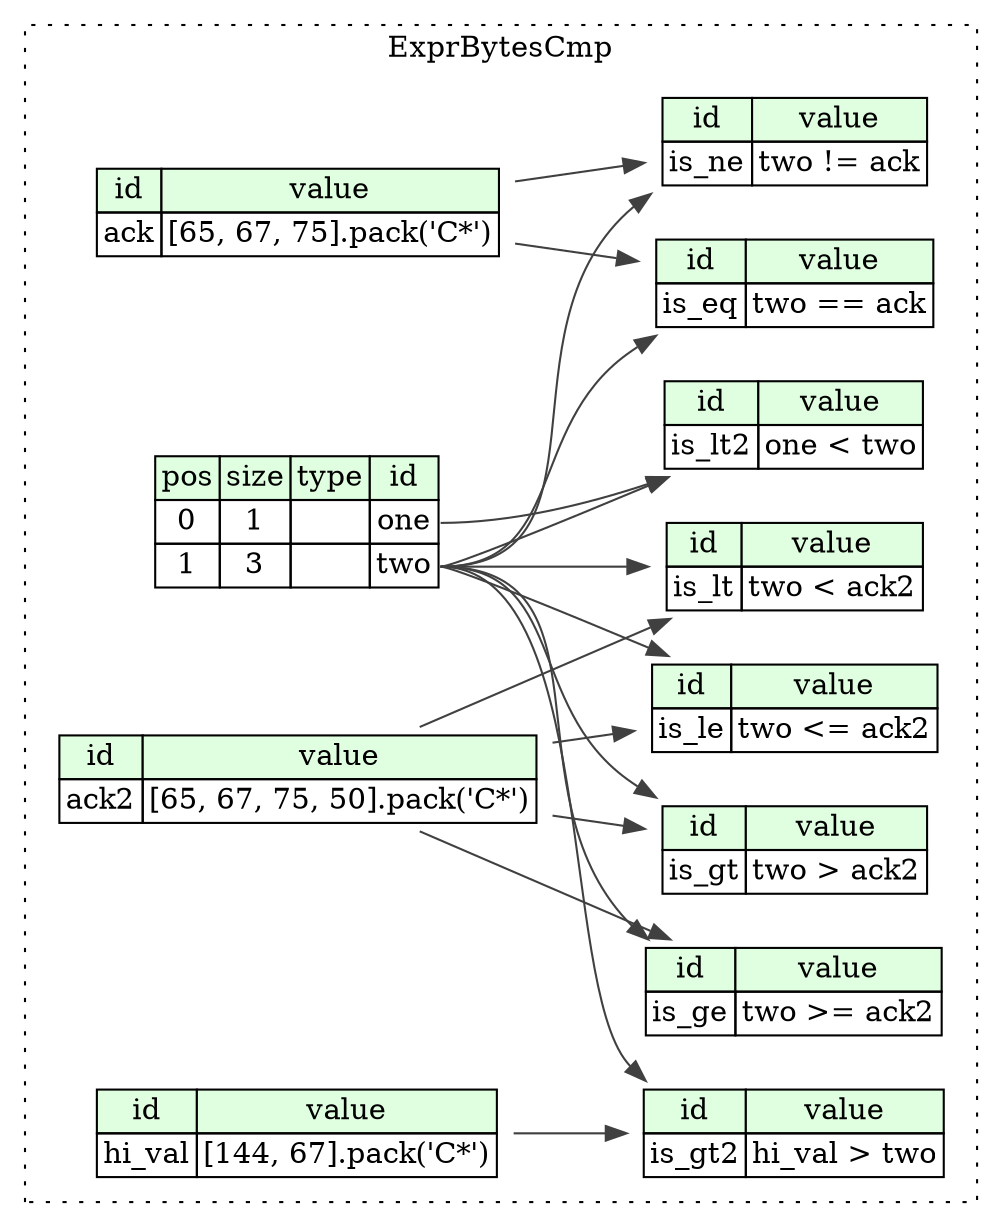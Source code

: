 digraph {
	rankdir=LR;
	node [shape=plaintext];
	subgraph cluster__expr_bytes_cmp {
		label="ExprBytesCmp";
		graph[style=dotted];

		expr_bytes_cmp__seq [label=<<TABLE BORDER="0" CELLBORDER="1" CELLSPACING="0">
			<TR><TD BGCOLOR="#E0FFE0">pos</TD><TD BGCOLOR="#E0FFE0">size</TD><TD BGCOLOR="#E0FFE0">type</TD><TD BGCOLOR="#E0FFE0">id</TD></TR>
			<TR><TD PORT="one_pos">0</TD><TD PORT="one_size">1</TD><TD></TD><TD PORT="one_type">one</TD></TR>
			<TR><TD PORT="two_pos">1</TD><TD PORT="two_size">3</TD><TD></TD><TD PORT="two_type">two</TD></TR>
		</TABLE>>];
		expr_bytes_cmp__inst__ack [label=<<TABLE BORDER="0" CELLBORDER="1" CELLSPACING="0">
			<TR><TD BGCOLOR="#E0FFE0">id</TD><TD BGCOLOR="#E0FFE0">value</TD></TR>
			<TR><TD>ack</TD><TD>[65, 67, 75].pack('C*')</TD></TR>
		</TABLE>>];
		expr_bytes_cmp__inst__ack2 [label=<<TABLE BORDER="0" CELLBORDER="1" CELLSPACING="0">
			<TR><TD BGCOLOR="#E0FFE0">id</TD><TD BGCOLOR="#E0FFE0">value</TD></TR>
			<TR><TD>ack2</TD><TD>[65, 67, 75, 50].pack('C*')</TD></TR>
		</TABLE>>];
		expr_bytes_cmp__inst__hi_val [label=<<TABLE BORDER="0" CELLBORDER="1" CELLSPACING="0">
			<TR><TD BGCOLOR="#E0FFE0">id</TD><TD BGCOLOR="#E0FFE0">value</TD></TR>
			<TR><TD>hi_val</TD><TD>[144, 67].pack('C*')</TD></TR>
		</TABLE>>];
		expr_bytes_cmp__inst__is_eq [label=<<TABLE BORDER="0" CELLBORDER="1" CELLSPACING="0">
			<TR><TD BGCOLOR="#E0FFE0">id</TD><TD BGCOLOR="#E0FFE0">value</TD></TR>
			<TR><TD>is_eq</TD><TD>two == ack</TD></TR>
		</TABLE>>];
		expr_bytes_cmp__inst__is_ge [label=<<TABLE BORDER="0" CELLBORDER="1" CELLSPACING="0">
			<TR><TD BGCOLOR="#E0FFE0">id</TD><TD BGCOLOR="#E0FFE0">value</TD></TR>
			<TR><TD>is_ge</TD><TD>two &gt;= ack2</TD></TR>
		</TABLE>>];
		expr_bytes_cmp__inst__is_gt [label=<<TABLE BORDER="0" CELLBORDER="1" CELLSPACING="0">
			<TR><TD BGCOLOR="#E0FFE0">id</TD><TD BGCOLOR="#E0FFE0">value</TD></TR>
			<TR><TD>is_gt</TD><TD>two &gt; ack2</TD></TR>
		</TABLE>>];
		expr_bytes_cmp__inst__is_gt2 [label=<<TABLE BORDER="0" CELLBORDER="1" CELLSPACING="0">
			<TR><TD BGCOLOR="#E0FFE0">id</TD><TD BGCOLOR="#E0FFE0">value</TD></TR>
			<TR><TD>is_gt2</TD><TD>hi_val &gt; two</TD></TR>
		</TABLE>>];
		expr_bytes_cmp__inst__is_le [label=<<TABLE BORDER="0" CELLBORDER="1" CELLSPACING="0">
			<TR><TD BGCOLOR="#E0FFE0">id</TD><TD BGCOLOR="#E0FFE0">value</TD></TR>
			<TR><TD>is_le</TD><TD>two &lt;= ack2</TD></TR>
		</TABLE>>];
		expr_bytes_cmp__inst__is_lt [label=<<TABLE BORDER="0" CELLBORDER="1" CELLSPACING="0">
			<TR><TD BGCOLOR="#E0FFE0">id</TD><TD BGCOLOR="#E0FFE0">value</TD></TR>
			<TR><TD>is_lt</TD><TD>two &lt; ack2</TD></TR>
		</TABLE>>];
		expr_bytes_cmp__inst__is_lt2 [label=<<TABLE BORDER="0" CELLBORDER="1" CELLSPACING="0">
			<TR><TD BGCOLOR="#E0FFE0">id</TD><TD BGCOLOR="#E0FFE0">value</TD></TR>
			<TR><TD>is_lt2</TD><TD>one &lt; two</TD></TR>
		</TABLE>>];
		expr_bytes_cmp__inst__is_ne [label=<<TABLE BORDER="0" CELLBORDER="1" CELLSPACING="0">
			<TR><TD BGCOLOR="#E0FFE0">id</TD><TD BGCOLOR="#E0FFE0">value</TD></TR>
			<TR><TD>is_ne</TD><TD>two != ack</TD></TR>
		</TABLE>>];
	}
	expr_bytes_cmp__seq:two_type -> expr_bytes_cmp__inst__is_eq [color="#404040"];
	expr_bytes_cmp__inst__ack:ack_type -> expr_bytes_cmp__inst__is_eq [color="#404040"];
	expr_bytes_cmp__seq:two_type -> expr_bytes_cmp__inst__is_ge [color="#404040"];
	expr_bytes_cmp__inst__ack2:ack2_type -> expr_bytes_cmp__inst__is_ge [color="#404040"];
	expr_bytes_cmp__seq:two_type -> expr_bytes_cmp__inst__is_gt [color="#404040"];
	expr_bytes_cmp__inst__ack2:ack2_type -> expr_bytes_cmp__inst__is_gt [color="#404040"];
	expr_bytes_cmp__inst__hi_val:hi_val_type -> expr_bytes_cmp__inst__is_gt2 [color="#404040"];
	expr_bytes_cmp__seq:two_type -> expr_bytes_cmp__inst__is_gt2 [color="#404040"];
	expr_bytes_cmp__seq:two_type -> expr_bytes_cmp__inst__is_le [color="#404040"];
	expr_bytes_cmp__inst__ack2:ack2_type -> expr_bytes_cmp__inst__is_le [color="#404040"];
	expr_bytes_cmp__seq:two_type -> expr_bytes_cmp__inst__is_lt [color="#404040"];
	expr_bytes_cmp__inst__ack2:ack2_type -> expr_bytes_cmp__inst__is_lt [color="#404040"];
	expr_bytes_cmp__seq:one_type -> expr_bytes_cmp__inst__is_lt2 [color="#404040"];
	expr_bytes_cmp__seq:two_type -> expr_bytes_cmp__inst__is_lt2 [color="#404040"];
	expr_bytes_cmp__seq:two_type -> expr_bytes_cmp__inst__is_ne [color="#404040"];
	expr_bytes_cmp__inst__ack:ack_type -> expr_bytes_cmp__inst__is_ne [color="#404040"];
}
